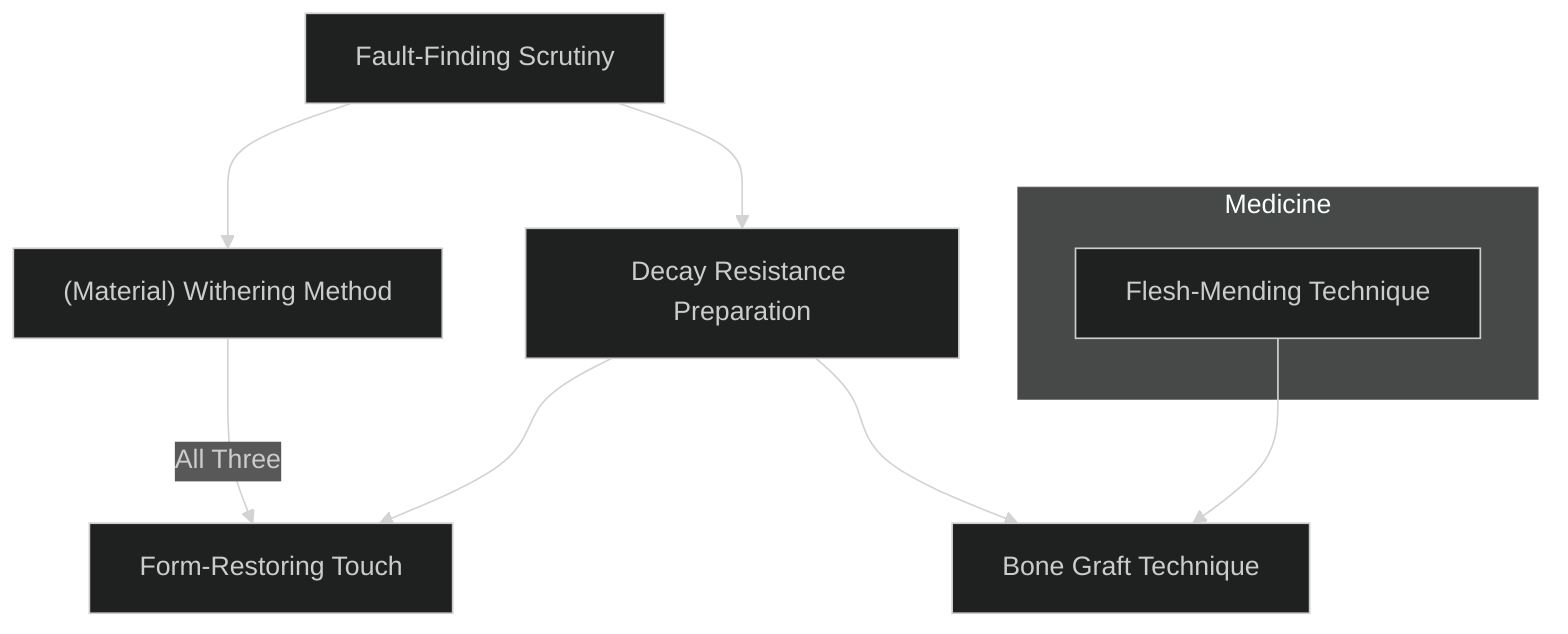 ---
config:
  theme: dark
---
flowchart TD

    fault_finding_scrutiny[Fault-Finding Scrutiny]
    click fault_finding_scrutiny callback "
        Fault-Finding Scrutiny<br>
        <br>
        Cost: 4 motes<br>
        Duration: Instant<br>
        Type: Simple<br>
        Minimum Craft: 3<br>
        Minimum Essence: 2<br>
        Prerequisite Charms: None<br>
        <br>
        By attuning her gaze to the seeds of entropy in all
        things, an Abyssal using this Charm can perceive the weak
        points of any inanimate object. Fracture lines and hidden
        cracks appear stained oily black, while even the slightest
        traces of rot or rust glow hideous shades of brown and red.
        With this knowledge, characters may exploit or repair the
        flaws they find with greater facility.<br>
        Characters attempting to repair faults identified with
        this Charm may double any Craft-related dice pool to do
        so. However, such repairs require the same effort, time and
        tools as normal. Similarly, characters attacking a scruti-
        nized object’s weak points count extra successes twice for
        the purpose of determining damage with their first strike.
        Subsequent attacks do not receive this bonus unless the
        character uses Fault-Finding Scrutiny to reevaluate the
        object’s weaknesses.
        "

    material_withering_method["(Material) Withering Method"]
    fault_finding_scrutiny --> material_withering_method
    click material_withering_method callback "
        (Material) Withering Method<br>
        <br>
        Cost: 5 motes<br>
        Duration: Instant<br>
        Type: Reflexive<br>
        Minimum Craft: 3<br>
        Minimum Essence: 2<br>
        Prerequisite Charms: Fault-Finding Scrutiny<br>
        <br>
        The Exalt channels corrosive Essence directly into an
        object, triggering rapid decay. (Material) Withering
        Method is actually three separate Charms, each encompassing
        a different substance: wood, metal and stone.
        Although the three versions decay their respective material
        differently — rotting, rusting or crumbling as
        appropriate — the final result is the same: The object
        disintegrates to nothing within seconds. This Charm can
        only be used on objects the size of a large weapon or a single
        suit of armor. (Material) Withering Method has no effect
        on enchanted items, including those made from or reinforced
        by the Five Magical Materials. All versions of this
        Charm have a range of (the Abyssal’s permanent Essence
        x 10) yards and may only be used once per turn.
        "

    decay_resistance_preparation[Decay Resistance Preparation]
    fault_finding_scrutiny --> decay_resistance_preparation
    click decay_resistance_preparation callback "
        Decay Resistance Preparation<br>
        <br>
        Cost: 10 motes, 1 Willpower<br>
        Duration: Instant<br>
        Type: Simple<br>
        Minimum Craft: 4<br>
        Minimum Essence: 2<br>
        Prerequisite Charms: Fault-Finding Scrutiny<br>
        <br>
        This Charm makes an object highly resistant to natu-
        ral and unnatural forms of decay, including corrosion, rust,
        rot and even simple weathering. For ordinary wear and
        tear, treated objects endure at least 10 times as long as
        untreated counterparts. Against more aggressive causes of
        decay, such as acid baths or bolts of raw entropy, treated
        objects have double the usual soak or resistance dice pool.
        Although this enhancement is permanent, it only protects
        against decay. Treated objects have no additional resilience
        against other sources of damage and may be cut,
        burnt or otherwise broken as easily as normal. This Charm
        does not work on living beings.
        "

    subgraph Medicine
        flesh_mending_technique[Flesh-Mending Technique]
    end

    bone_graft_technique[Bone Graft Technique]
    decay_resistance_preparation --> bone_graft_technique
    flesh_mending_technique --> bone_graft_technique
    click bone_graft_technique callback "
        Bone Graft Technique<br>
        Cost: 10 motes
        Duration: Instant
        Type: Simple
        Minimum Craft: 4
        Minimum Medicine: 2
        Minimum Essence: 2
        Prerequisite Charms:Decay Resistance Preparation,
        Flesh-Mending Discipline
        With this Charm, an Abyssal can fashion prosthetics
        of iron and carved bone and affix them to living flesh as
        replacements for missing limbs. The Exalt must first build
        the actual prosthesis, which requires a number of creation
        rolls as outlined on pages 245 and 246 of Exalted, usually
        using Craft (Necrosurgery). If successful, the character can
        use this Charm to join the implant with its host. The
        recipient must commit Essence (or Willpower, in the case
        of mortals) to attune the device to her life force. Generally,
        a hand requires 3 motes or 1 point of Willpower, while a
        full arm requires 5 motes or 2 Willpower. Entire legs can
        take as many as 8 motes or 3 Willpower. So long as the cost
        remains attuned, the prosthesis behaves entirely as its
        organic counterpart. Owing to their sturdy construction,
        prosthetics designed with this Charm have a +2L/2B soak
        against damage of any sort.
        "

    form_restoring_touch[Form-Restoring Touch]
    material_withering_method --> |All Three| form_restoring_touch
    decay_resistance_preparation --> form_restoring_touch
    click form_restoring_touch callback "
        Form-Restoring Touch<br>
        <br>
        Cost: 10 motes, 1 Willpower, one lethal health level<br>
        Duration: Instant<br>
        Type: Simple<br>
        Minimum Craft: 5<br>
        Minimum Essence: 3<br>
        Prerequisite Charms: All three (Material) Withering Method Charms, Decay Resistance Preparation<br>
        <br>
        This Charm allows a character to repair any broken
        object, so long as some fragment remains. The character
        must spend a number of hours working on the object equal
        to (10 - her permanent Essence), while she painstakingly
        joins shards and binds them with wisps of memory dredged
        from the winds of the Underworld. This Charm cannot
        remake intangible items (such as broken promises) or
        restore objects more yards in radius than the character’s
        permanent Essence. Form-Restoring Touch can repair
        items of First Age manufacture but can do nothing to mend
        those whose magic has fled or been exhausted.
        "